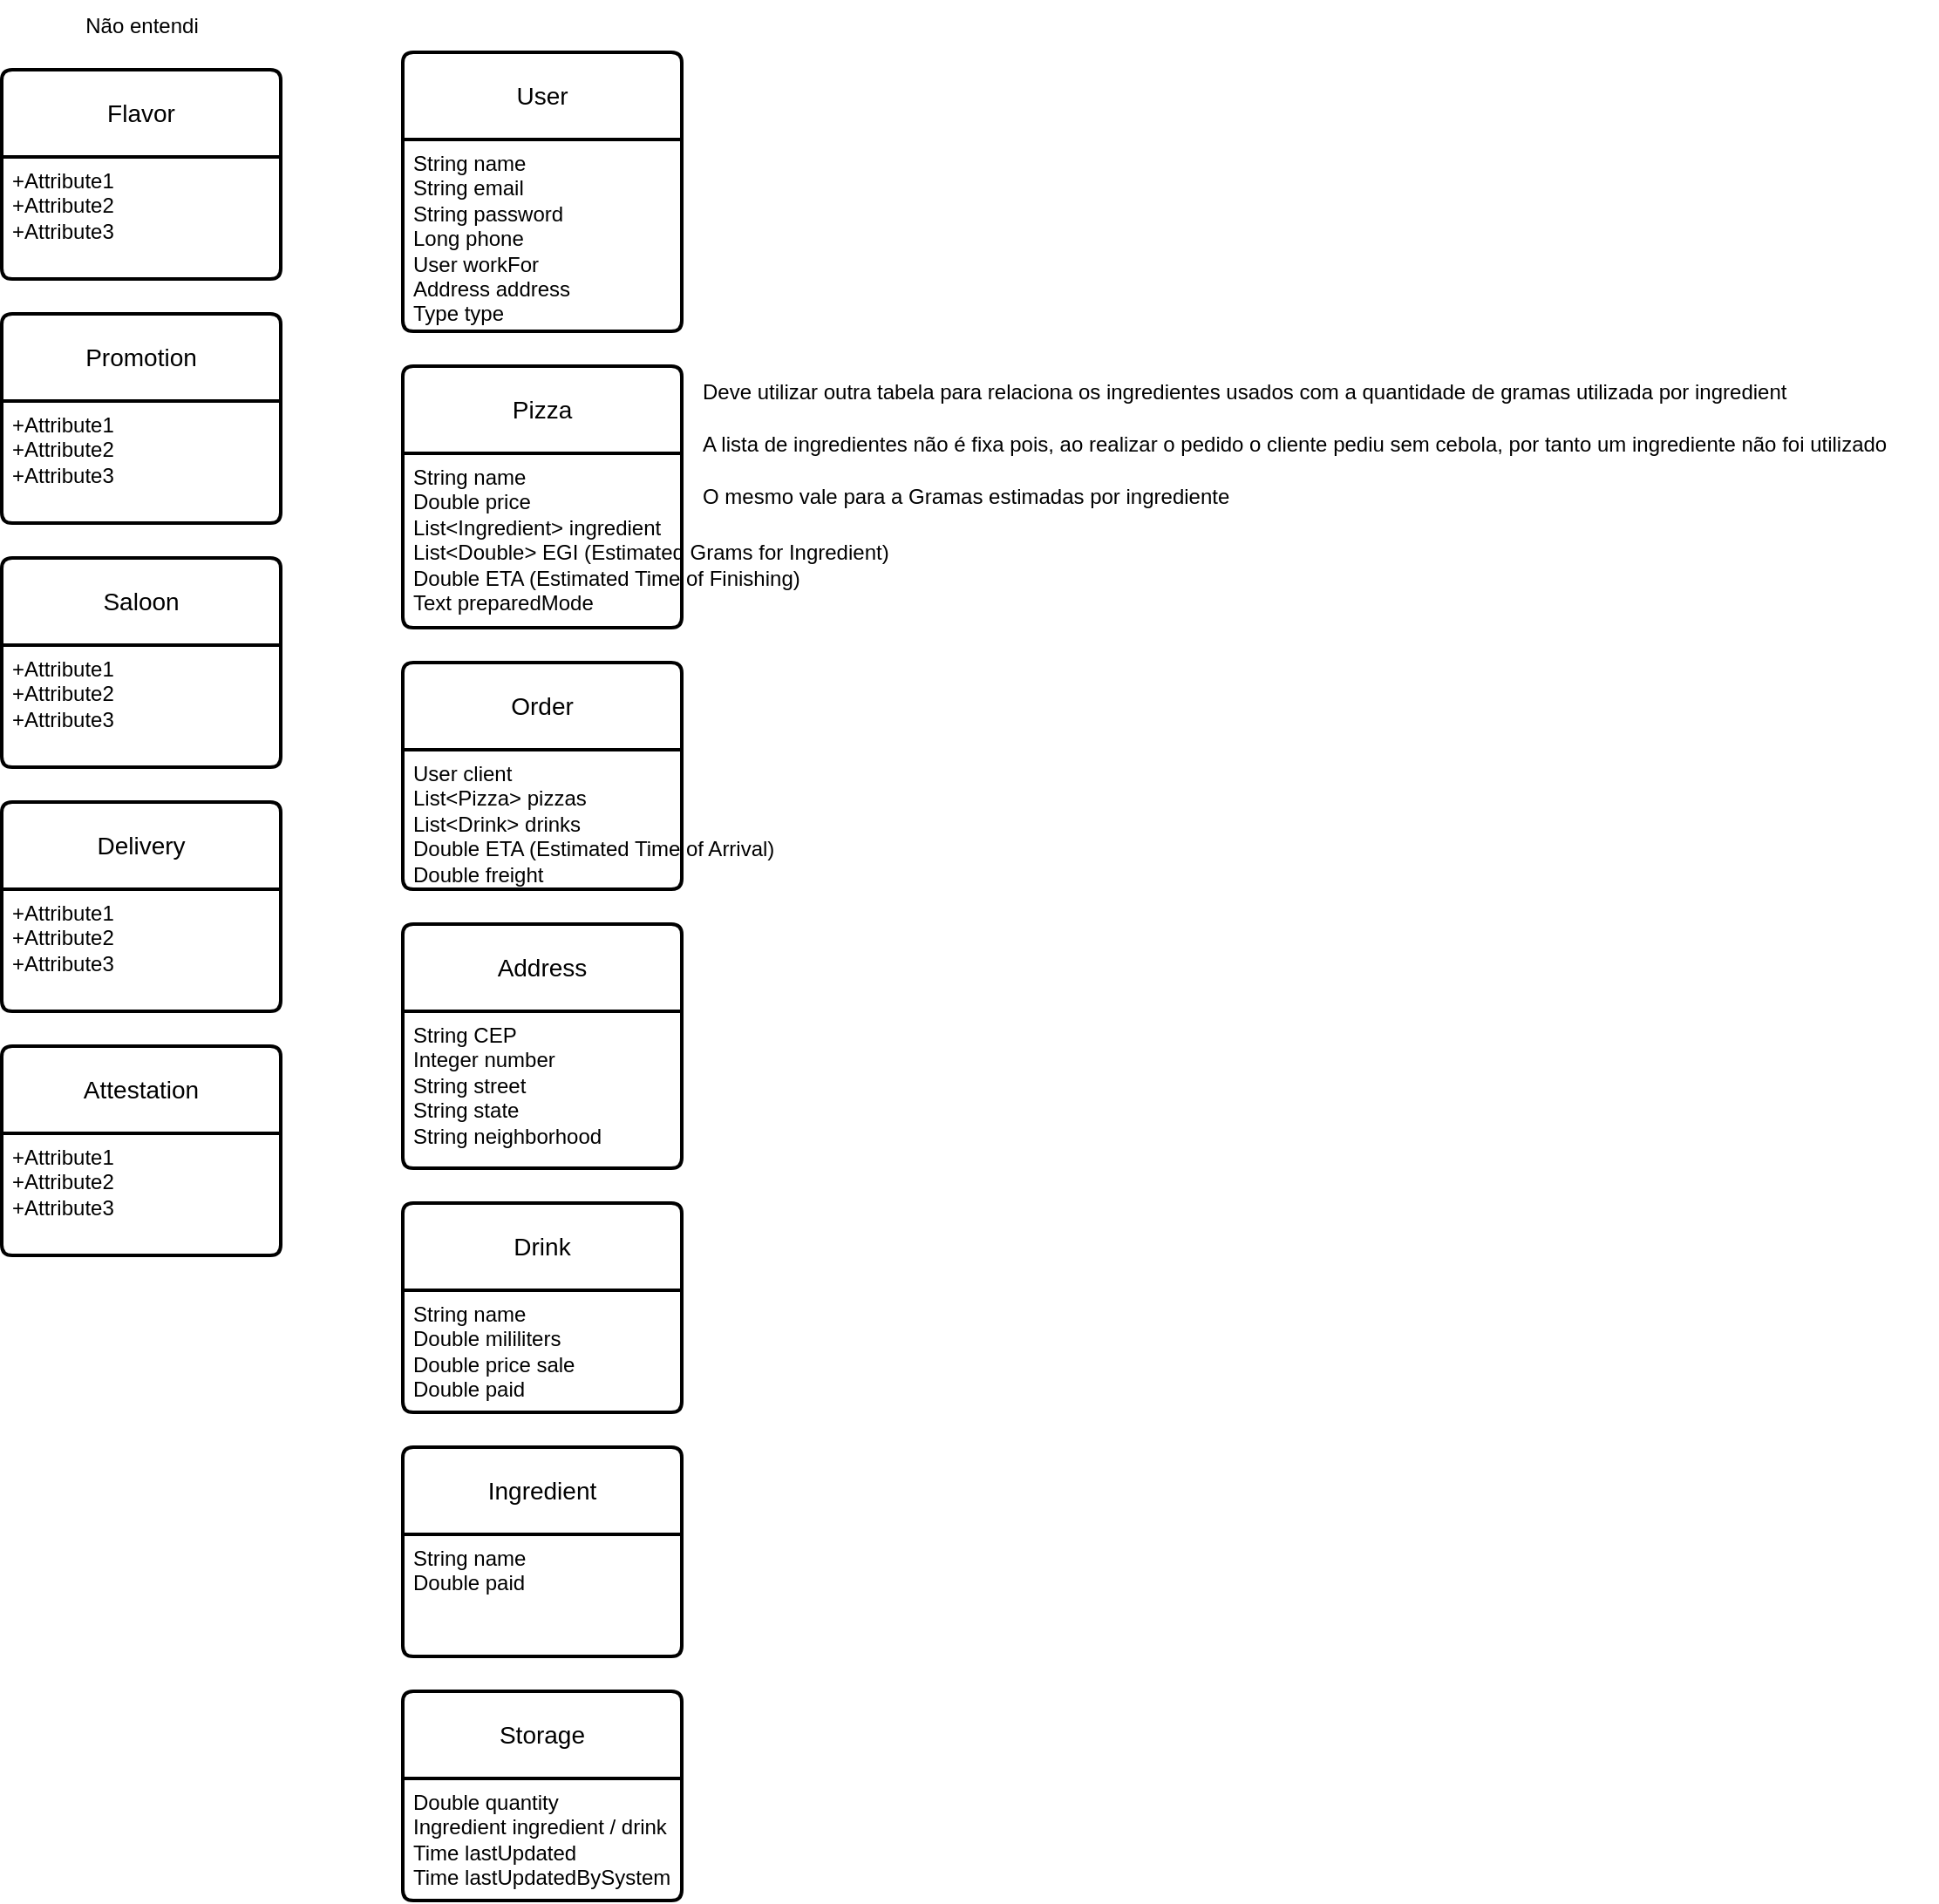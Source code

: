 <mxfile version="24.7.7">
  <diagram name="Page-1" id="2YBvvXClWsGukQMizWep">
    <mxGraphModel dx="1776" dy="493" grid="1" gridSize="10" guides="1" tooltips="1" connect="1" arrows="1" fold="1" page="1" pageScale="1" pageWidth="850" pageHeight="1100" math="0" shadow="0">
      <root>
        <mxCell id="0" />
        <mxCell id="1" parent="0" />
        <mxCell id="kGxYXM4BxDVR542GWKJj-3" value="User" style="swimlane;childLayout=stackLayout;horizontal=1;startSize=50;horizontalStack=0;rounded=1;fontSize=14;fontStyle=0;strokeWidth=2;resizeParent=0;resizeLast=1;shadow=0;dashed=0;align=center;arcSize=4;whiteSpace=wrap;html=1;" vertex="1" parent="1">
          <mxGeometry x="120" y="90" width="160" height="160" as="geometry" />
        </mxCell>
        <mxCell id="kGxYXM4BxDVR542GWKJj-4" value="&lt;div&gt;String name&lt;/div&gt;&lt;div&gt;String email&lt;/div&gt;&lt;div&gt;String password&lt;/div&gt;&lt;div&gt;Long phone&lt;/div&gt;&lt;div&gt;User workFor&lt;/div&gt;&lt;div&gt;&lt;span style=&quot;background-color: initial;&quot;&gt;Address address&lt;/span&gt;&lt;/div&gt;&lt;div&gt;&lt;span style=&quot;background-color: initial;&quot;&gt;Type type&lt;/span&gt;&lt;br&gt;&lt;/div&gt;&lt;div&gt;&lt;br&gt;&lt;/div&gt;" style="align=left;strokeColor=none;fillColor=none;spacingLeft=4;fontSize=12;verticalAlign=top;resizable=0;rotatable=0;part=1;html=1;" vertex="1" parent="kGxYXM4BxDVR542GWKJj-3">
          <mxGeometry y="50" width="160" height="110" as="geometry" />
        </mxCell>
        <mxCell id="kGxYXM4BxDVR542GWKJj-6" value="Ord&lt;span style=&quot;background-color: initial;&quot;&gt;er&lt;/span&gt;" style="swimlane;childLayout=stackLayout;horizontal=1;startSize=50;horizontalStack=0;rounded=1;fontSize=14;fontStyle=0;strokeWidth=2;resizeParent=0;resizeLast=1;shadow=0;dashed=0;align=center;arcSize=4;whiteSpace=wrap;html=1;" vertex="1" parent="1">
          <mxGeometry x="120" y="440" width="160" height="130" as="geometry" />
        </mxCell>
        <mxCell id="kGxYXM4BxDVR542GWKJj-7" value="User client&lt;div&gt;List&amp;lt;Pizza&amp;gt; pizzas&lt;/div&gt;&lt;div&gt;List&amp;lt;Drink&amp;gt; drinks&lt;/div&gt;&lt;div&gt;Double ETA (Estimated Time of Arrival)&lt;br&gt;Double freight&lt;/div&gt;" style="align=left;strokeColor=none;fillColor=none;spacingLeft=4;fontSize=12;verticalAlign=top;resizable=0;rotatable=0;part=1;html=1;" vertex="1" parent="kGxYXM4BxDVR542GWKJj-6">
          <mxGeometry y="50" width="160" height="80" as="geometry" />
        </mxCell>
        <mxCell id="kGxYXM4BxDVR542GWKJj-8" value="Flavor" style="swimlane;childLayout=stackLayout;horizontal=1;startSize=50;horizontalStack=0;rounded=1;fontSize=14;fontStyle=0;strokeWidth=2;resizeParent=0;resizeLast=1;shadow=0;dashed=0;align=center;arcSize=4;whiteSpace=wrap;html=1;" vertex="1" parent="1">
          <mxGeometry x="-110" y="100" width="160" height="120" as="geometry" />
        </mxCell>
        <mxCell id="kGxYXM4BxDVR542GWKJj-9" value="+Attribute1&#xa;+Attribute2&#xa;+Attribute3" style="align=left;strokeColor=none;fillColor=none;spacingLeft=4;fontSize=12;verticalAlign=top;resizable=0;rotatable=0;part=1;html=1;" vertex="1" parent="kGxYXM4BxDVR542GWKJj-8">
          <mxGeometry y="50" width="160" height="70" as="geometry" />
        </mxCell>
        <mxCell id="kGxYXM4BxDVR542GWKJj-10" value="Promotion" style="swimlane;childLayout=stackLayout;horizontal=1;startSize=50;horizontalStack=0;rounded=1;fontSize=14;fontStyle=0;strokeWidth=2;resizeParent=0;resizeLast=1;shadow=0;dashed=0;align=center;arcSize=4;whiteSpace=wrap;html=1;" vertex="1" parent="1">
          <mxGeometry x="-110" y="240" width="160" height="120" as="geometry" />
        </mxCell>
        <mxCell id="kGxYXM4BxDVR542GWKJj-11" value="+Attribute1&#xa;+Attribute2&#xa;+Attribute3" style="align=left;strokeColor=none;fillColor=none;spacingLeft=4;fontSize=12;verticalAlign=top;resizable=0;rotatable=0;part=1;html=1;" vertex="1" parent="kGxYXM4BxDVR542GWKJj-10">
          <mxGeometry y="50" width="160" height="70" as="geometry" />
        </mxCell>
        <mxCell id="kGxYXM4BxDVR542GWKJj-12" value="Attestation" style="swimlane;childLayout=stackLayout;horizontal=1;startSize=50;horizontalStack=0;rounded=1;fontSize=14;fontStyle=0;strokeWidth=2;resizeParent=0;resizeLast=1;shadow=0;dashed=0;align=center;arcSize=4;whiteSpace=wrap;html=1;" vertex="1" parent="1">
          <mxGeometry x="-110" y="660" width="160" height="120" as="geometry" />
        </mxCell>
        <mxCell id="kGxYXM4BxDVR542GWKJj-13" value="+Attribute1&#xa;+Attribute2&#xa;+Attribute3" style="align=left;strokeColor=none;fillColor=none;spacingLeft=4;fontSize=12;verticalAlign=top;resizable=0;rotatable=0;part=1;html=1;" vertex="1" parent="kGxYXM4BxDVR542GWKJj-12">
          <mxGeometry y="50" width="160" height="70" as="geometry" />
        </mxCell>
        <mxCell id="kGxYXM4BxDVR542GWKJj-14" value="Drink" style="swimlane;childLayout=stackLayout;horizontal=1;startSize=50;horizontalStack=0;rounded=1;fontSize=14;fontStyle=0;strokeWidth=2;resizeParent=0;resizeLast=1;shadow=0;dashed=0;align=center;arcSize=4;whiteSpace=wrap;html=1;" vertex="1" parent="1">
          <mxGeometry x="120" y="750" width="160" height="120" as="geometry" />
        </mxCell>
        <mxCell id="kGxYXM4BxDVR542GWKJj-15" value="String name&lt;div&gt;Double mililiters&lt;br&gt;&lt;div&gt;Double price sale&lt;br&gt;Double paid&lt;/div&gt;&lt;/div&gt;" style="align=left;strokeColor=none;fillColor=none;spacingLeft=4;fontSize=12;verticalAlign=top;resizable=0;rotatable=0;part=1;html=1;" vertex="1" parent="kGxYXM4BxDVR542GWKJj-14">
          <mxGeometry y="50" width="160" height="70" as="geometry" />
        </mxCell>
        <mxCell id="kGxYXM4BxDVR542GWKJj-16" value="Address" style="swimlane;childLayout=stackLayout;horizontal=1;startSize=50;horizontalStack=0;rounded=1;fontSize=14;fontStyle=0;strokeWidth=2;resizeParent=0;resizeLast=1;shadow=0;dashed=0;align=center;arcSize=4;whiteSpace=wrap;html=1;" vertex="1" parent="1">
          <mxGeometry x="120" y="590" width="160" height="140" as="geometry" />
        </mxCell>
        <mxCell id="kGxYXM4BxDVR542GWKJj-17" value="String CEP&lt;div&gt;Integer number&lt;/div&gt;&lt;div&gt;String street&lt;/div&gt;&lt;div&gt;String state&lt;/div&gt;&lt;div&gt;String neighborhood&lt;/div&gt;&lt;div&gt;&lt;br&gt;&lt;/div&gt;" style="align=left;strokeColor=none;fillColor=none;spacingLeft=4;fontSize=12;verticalAlign=top;resizable=0;rotatable=0;part=1;html=1;" vertex="1" parent="kGxYXM4BxDVR542GWKJj-16">
          <mxGeometry y="50" width="160" height="90" as="geometry" />
        </mxCell>
        <mxCell id="kGxYXM4BxDVR542GWKJj-18" value="Storage" style="swimlane;childLayout=stackLayout;horizontal=1;startSize=50;horizontalStack=0;rounded=1;fontSize=14;fontStyle=0;strokeWidth=2;resizeParent=0;resizeLast=1;shadow=0;dashed=0;align=center;arcSize=4;whiteSpace=wrap;html=1;" vertex="1" parent="1">
          <mxGeometry x="120" y="1030" width="160" height="120" as="geometry" />
        </mxCell>
        <mxCell id="kGxYXM4BxDVR542GWKJj-19" value="Double quantity&lt;div&gt;Ingredient ingredient / drink&lt;/div&gt;&lt;div&gt;Time lastUpdated&lt;/div&gt;&lt;div&gt;Time lastUpdatedBySystem&lt;br&gt;&lt;/div&gt;" style="align=left;strokeColor=none;fillColor=none;spacingLeft=4;fontSize=12;verticalAlign=top;resizable=0;rotatable=0;part=1;html=1;" vertex="1" parent="kGxYXM4BxDVR542GWKJj-18">
          <mxGeometry y="50" width="160" height="70" as="geometry" />
        </mxCell>
        <mxCell id="kGxYXM4BxDVR542GWKJj-20" value="Ingredient" style="swimlane;childLayout=stackLayout;horizontal=1;startSize=50;horizontalStack=0;rounded=1;fontSize=14;fontStyle=0;strokeWidth=2;resizeParent=0;resizeLast=1;shadow=0;dashed=0;align=center;arcSize=4;whiteSpace=wrap;html=1;" vertex="1" parent="1">
          <mxGeometry x="120" y="890" width="160" height="120" as="geometry" />
        </mxCell>
        <mxCell id="kGxYXM4BxDVR542GWKJj-21" value="String name&lt;div&gt;Double paid&lt;br&gt;&lt;/div&gt;" style="align=left;strokeColor=none;fillColor=none;spacingLeft=4;fontSize=12;verticalAlign=top;resizable=0;rotatable=0;part=1;html=1;" vertex="1" parent="kGxYXM4BxDVR542GWKJj-20">
          <mxGeometry y="50" width="160" height="70" as="geometry" />
        </mxCell>
        <mxCell id="kGxYXM4BxDVR542GWKJj-22" value="Saloon" style="swimlane;childLayout=stackLayout;horizontal=1;startSize=50;horizontalStack=0;rounded=1;fontSize=14;fontStyle=0;strokeWidth=2;resizeParent=0;resizeLast=1;shadow=0;dashed=0;align=center;arcSize=4;whiteSpace=wrap;html=1;" vertex="1" parent="1">
          <mxGeometry x="-110" y="380" width="160" height="120" as="geometry" />
        </mxCell>
        <mxCell id="kGxYXM4BxDVR542GWKJj-23" value="+Attribute1&#xa;+Attribute2&#xa;+Attribute3" style="align=left;strokeColor=none;fillColor=none;spacingLeft=4;fontSize=12;verticalAlign=top;resizable=0;rotatable=0;part=1;html=1;" vertex="1" parent="kGxYXM4BxDVR542GWKJj-22">
          <mxGeometry y="50" width="160" height="70" as="geometry" />
        </mxCell>
        <mxCell id="kGxYXM4BxDVR542GWKJj-24" value="Delivery" style="swimlane;childLayout=stackLayout;horizontal=1;startSize=50;horizontalStack=0;rounded=1;fontSize=14;fontStyle=0;strokeWidth=2;resizeParent=0;resizeLast=1;shadow=0;dashed=0;align=center;arcSize=4;whiteSpace=wrap;html=1;" vertex="1" parent="1">
          <mxGeometry x="-110" y="520" width="160" height="120" as="geometry" />
        </mxCell>
        <mxCell id="kGxYXM4BxDVR542GWKJj-25" value="+Attribute1&#xa;+Attribute2&#xa;+Attribute3" style="align=left;strokeColor=none;fillColor=none;spacingLeft=4;fontSize=12;verticalAlign=top;resizable=0;rotatable=0;part=1;html=1;" vertex="1" parent="kGxYXM4BxDVR542GWKJj-24">
          <mxGeometry y="50" width="160" height="70" as="geometry" />
        </mxCell>
        <mxCell id="kGxYXM4BxDVR542GWKJj-50" value="Não entendi" style="text;html=1;align=center;verticalAlign=middle;resizable=0;points=[];autosize=1;strokeColor=none;fillColor=none;fontFamily=Helvetica;fontSize=12;fontColor=default;" vertex="1" parent="1">
          <mxGeometry x="-75" y="60" width="90" height="30" as="geometry" />
        </mxCell>
        <mxCell id="kGxYXM4BxDVR542GWKJj-51" value="" style="group" vertex="1" connectable="0" parent="1">
          <mxGeometry x="120" y="270" width="880" height="150" as="geometry" />
        </mxCell>
        <mxCell id="kGxYXM4BxDVR542GWKJj-1" value="Pizza" style="swimlane;childLayout=stackLayout;horizontal=1;startSize=50;horizontalStack=0;rounded=1;fontSize=14;fontStyle=0;strokeWidth=2;resizeParent=0;resizeLast=1;shadow=0;dashed=0;align=center;arcSize=4;whiteSpace=wrap;html=1;" vertex="1" parent="kGxYXM4BxDVR542GWKJj-51">
          <mxGeometry width="160" height="150" as="geometry" />
        </mxCell>
        <mxCell id="kGxYXM4BxDVR542GWKJj-2" value="&lt;div&gt;String name&lt;/div&gt;&lt;div&gt;Double price&lt;/div&gt;List&amp;lt;Ingredient&amp;gt; ingredient&lt;div&gt;List&amp;lt;Double&amp;gt; EGI (&lt;span style=&quot;background-color: initial;&quot;&gt;Estimated&lt;/span&gt;&lt;span style=&quot;background-color: initial;&quot;&gt;&amp;nbsp;&lt;/span&gt;&lt;span style=&quot;background-color: initial;&quot;&gt;G&lt;/span&gt;&lt;span style=&quot;background-color: initial;&quot;&gt;rams for Ingredient&lt;/span&gt;&lt;span style=&quot;background-color: initial;&quot;&gt;)&lt;/span&gt;&lt;/div&gt;&lt;div&gt;Double&amp;nbsp;ETA (Estimated Time of Finishing)&lt;br&gt;&lt;/div&gt;&lt;div&gt;Text preparedMode&lt;/div&gt;" style="align=left;strokeColor=none;fillColor=none;spacingLeft=4;fontSize=12;verticalAlign=top;resizable=0;rotatable=0;part=1;html=1;" vertex="1" parent="kGxYXM4BxDVR542GWKJj-1">
          <mxGeometry y="50" width="160" height="100" as="geometry" />
        </mxCell>
        <mxCell id="kGxYXM4BxDVR542GWKJj-37" value="Deve utilizar outra tabela para relaciona os ingredientes usados com a quantidade de gramas utilizada por ingredient" style="text;html=1;align=left;verticalAlign=middle;resizable=0;points=[];autosize=1;strokeColor=none;fillColor=none;fontFamily=Helvetica;fontSize=12;fontColor=default;" vertex="1" parent="kGxYXM4BxDVR542GWKJj-51">
          <mxGeometry x="170" width="650" height="30" as="geometry" />
        </mxCell>
        <mxCell id="kGxYXM4BxDVR542GWKJj-38" value="A lista de ingredientes não é fixa pois, ao realizar o pedido o cliente pediu sem cebola, por tanto um ingrediente não foi utilizado&lt;span style=&quot;background-color: initial;&quot;&gt;&amp;nbsp;&lt;/span&gt;" style="text;html=1;align=left;verticalAlign=middle;resizable=0;points=[];autosize=1;strokeColor=none;fillColor=none;fontFamily=Helvetica;fontSize=12;fontColor=default;" vertex="1" parent="kGxYXM4BxDVR542GWKJj-51">
          <mxGeometry x="170" y="30" width="710" height="30" as="geometry" />
        </mxCell>
        <mxCell id="kGxYXM4BxDVR542GWKJj-39" value="O mesmo vale para a Gramas estimadas por ingrediente" style="text;html=1;align=left;verticalAlign=middle;resizable=0;points=[];autosize=1;strokeColor=none;fillColor=none;fontFamily=Helvetica;fontSize=12;fontColor=default;" vertex="1" parent="kGxYXM4BxDVR542GWKJj-51">
          <mxGeometry x="170" y="60" width="330" height="30" as="geometry" />
        </mxCell>
      </root>
    </mxGraphModel>
  </diagram>
</mxfile>
